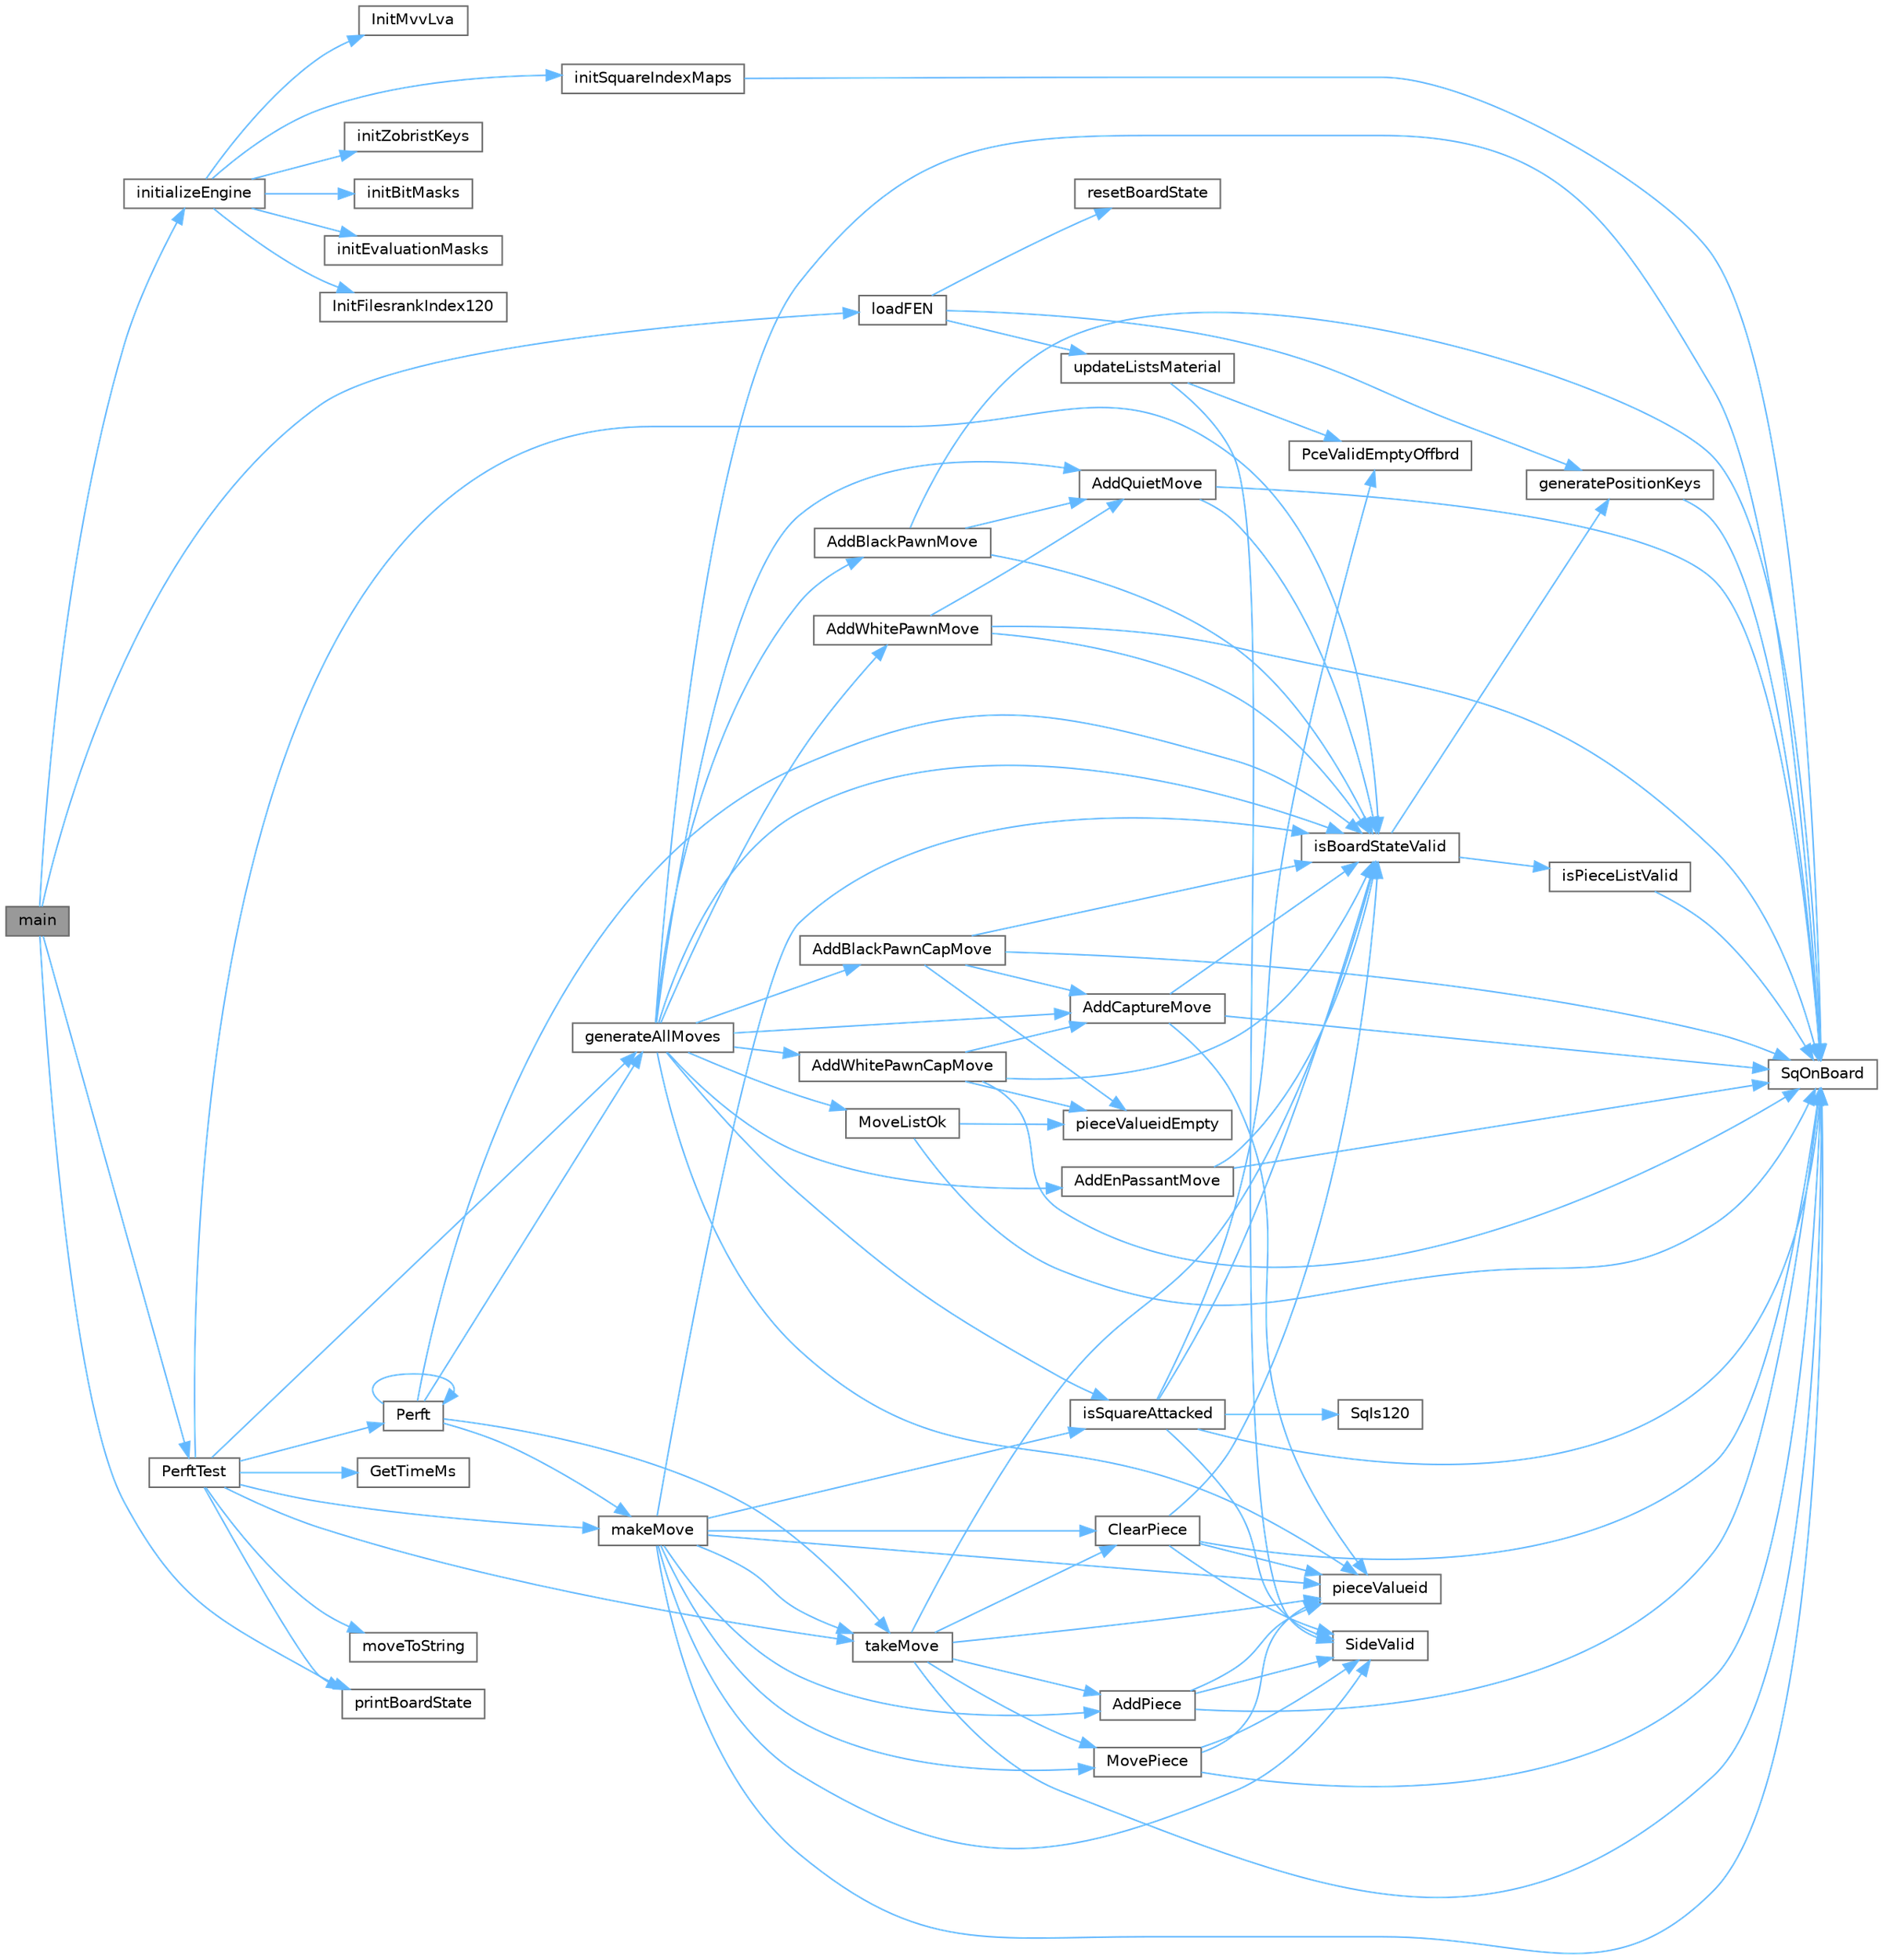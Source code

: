 digraph "main"
{
 // INTERACTIVE_SVG=YES
 // LATEX_PDF_SIZE
  bgcolor="transparent";
  edge [fontname=Helvetica,fontsize=10,labelfontname=Helvetica,labelfontsize=10];
  node [fontname=Helvetica,fontsize=10,shape=box,height=0.2,width=0.4];
  rankdir="LR";
  Node1 [id="Node000001",label="main",height=0.2,width=0.4,color="gray40", fillcolor="grey60", style="filled", fontcolor="black",tooltip=" "];
  Node1 -> Node2 [id="edge1_Node000001_Node000002",color="steelblue1",style="solid",tooltip=" "];
  Node2 [id="Node000002",label="initializeEngine",height=0.2,width=0.4,color="grey40", fillcolor="white", style="filled",URL="$setup_8cpp.html#ac2112658da6a54ad7727593e3bdc947c",tooltip="Run all initialization routines."];
  Node2 -> Node3 [id="edge2_Node000002_Node000003",color="steelblue1",style="solid",tooltip=" "];
  Node3 [id="Node000003",label="initBitMasks",height=0.2,width=0.4,color="grey40", fillcolor="white", style="filled",URL="$setup_8cpp.html#a665ce2d60fbda5441fee37312b620cba",tooltip="Initialize bit masks for individual bitboard operations."];
  Node2 -> Node4 [id="edge3_Node000002_Node000004",color="steelblue1",style="solid",tooltip=" "];
  Node4 [id="Node000004",label="initEvaluationMasks",height=0.2,width=0.4,color="grey40", fillcolor="white", style="filled",URL="$setup_8cpp.html#a221d449ca334d6a6fffbd08d74389833",tooltip="Initialize evaluation-related bitboard masks."];
  Node2 -> Node5 [id="edge4_Node000002_Node000005",color="steelblue1",style="solid",tooltip=" "];
  Node5 [id="Node000005",label="InitFilesrankIndex120",height=0.2,width=0.4,color="grey40", fillcolor="white", style="filled",URL="$setup_8cpp.html#a11dd4ee90c67078f6229a04dcc639917",tooltip="Initialize file and rank lookup arrays."];
  Node2 -> Node6 [id="edge5_Node000002_Node000006",color="steelblue1",style="solid",tooltip=" "];
  Node6 [id="Node000006",label="InitMvvLva",height=0.2,width=0.4,color="grey40", fillcolor="white", style="filled",URL="$move__generator_8cpp.html#a281a51a51202cd7b3148ca0017062276",tooltip="Initialize the MVV-LVA capture scoring table."];
  Node2 -> Node7 [id="edge6_Node000002_Node000007",color="steelblue1",style="solid",tooltip=" "];
  Node7 [id="Node000007",label="initSquareIndexMaps",height=0.2,width=0.4,color="grey40", fillcolor="white", style="filled",URL="$setup_8cpp.html#ae88cd37dac0307b1e942b893e381b188",tooltip="Initialize lookup tables for 120->64 square indexing."];
  Node7 -> Node8 [id="edge7_Node000007_Node000008",color="steelblue1",style="solid",tooltip=" "];
  Node8 [id="Node000008",label="SqOnBoard",height=0.2,width=0.4,color="grey40", fillcolor="white", style="filled",URL="$validate_8cpp.html#ad5a569564ef016ed02a4fef23d89d9c4",tooltip="Checks if a given square index refers to a valid on-board square."];
  Node2 -> Node9 [id="edge8_Node000002_Node000009",color="steelblue1",style="solid",tooltip=" "];
  Node9 [id="Node000009",label="initZobristKeys",height=0.2,width=0.4,color="grey40", fillcolor="white", style="filled",URL="$setup_8cpp.html#aa63d26a85abebb4be1db5744d0d72c20",tooltip="Initialize Zobrist hash keys."];
  Node1 -> Node10 [id="edge9_Node000001_Node000010",color="steelblue1",style="solid",tooltip=" "];
  Node10 [id="Node000010",label="loadFEN",height=0.2,width=0.4,color="grey40", fillcolor="white", style="filled",URL="$board_8cpp.html#aad9cde553dadb6876eb29b43c8f66b08",tooltip="Parse a FEN string into the given board state."];
  Node10 -> Node11 [id="edge10_Node000010_Node000011",color="steelblue1",style="solid",tooltip=" "];
  Node11 [id="Node000011",label="generatePositionKeys",height=0.2,width=0.4,color="grey40", fillcolor="white", style="filled",URL="$hash__keys_8cpp.html#a8c1832e1dfd853cce944ddd2df57dd53",tooltip="Generates a Zobrist hash key for the given board position."];
  Node11 -> Node8 [id="edge11_Node000011_Node000008",color="steelblue1",style="solid",tooltip=" "];
  Node10 -> Node12 [id="edge12_Node000010_Node000012",color="steelblue1",style="solid",tooltip=" "];
  Node12 [id="Node000012",label="resetBoardState",height=0.2,width=0.4,color="grey40", fillcolor="white", style="filled",URL="$board_8cpp.html#a450b9988728615700e2d0677aa92d871",tooltip="Reset board to empty state."];
  Node10 -> Node13 [id="edge13_Node000010_Node000013",color="steelblue1",style="solid",tooltip=" "];
  Node13 [id="Node000013",label="updateListsMaterial",height=0.2,width=0.4,color="grey40", fillcolor="white", style="filled",URL="$board_8cpp.html#ac392f2ff8c0f063425f09403c43d4cc5",tooltip="Update piece lists, material counts, and pawn bitboards from scratch."];
  Node13 -> Node14 [id="edge14_Node000013_Node000014",color="steelblue1",style="solid",tooltip=" "];
  Node14 [id="Node000014",label="PceValidEmptyOffbrd",height=0.2,width=0.4,color="grey40", fillcolor="white", style="filled",URL="$validate_8cpp.html#aac5a1baab60b7b72d85de73be258f91b",tooltip="Checks if the given piece code is empty, valid, or OFFBOARD."];
  Node13 -> Node15 [id="edge15_Node000013_Node000015",color="steelblue1",style="solid",tooltip=" "];
  Node15 [id="Node000015",label="SideValid",height=0.2,width=0.4,color="grey40", fillcolor="white", style="filled",URL="$validate_8cpp.html#ad7a2e012bffa6db3df97e7742c9d731d",tooltip="Checks if the given side identifier is valid."];
  Node1 -> Node16 [id="edge16_Node000001_Node000016",color="steelblue1",style="solid",tooltip=" "];
  Node16 [id="Node000016",label="PerftTest",height=0.2,width=0.4,color="grey40", fillcolor="white", style="filled",URL="$perft_8cpp.html#a1b6b13d186dab20a18cec1a6b041220b",tooltip="Executes a perft test and prints move breakdown and timing."];
  Node16 -> Node17 [id="edge17_Node000016_Node000017",color="steelblue1",style="solid",tooltip=" "];
  Node17 [id="Node000017",label="generateAllMoves",height=0.2,width=0.4,color="grey40", fillcolor="white", style="filled",URL="$move__generator_8cpp.html#a4d7178784dec62b5c55f61f52c432fdf",tooltip="Generate all pseudo-legal moves for the side to move."];
  Node17 -> Node18 [id="edge18_Node000017_Node000018",color="steelblue1",style="solid",tooltip=" "];
  Node18 [id="Node000018",label="AddBlackPawnCapMove",height=0.2,width=0.4,color="grey40", fillcolor="white", style="filled",URL="$move__generator_8cpp.html#a21d952c048f6586610eafeefcd4a0341",tooltip=" "];
  Node18 -> Node19 [id="edge19_Node000018_Node000019",color="steelblue1",style="solid",tooltip=" "];
  Node19 [id="Node000019",label="AddCaptureMove",height=0.2,width=0.4,color="grey40", fillcolor="white", style="filled",URL="$move__generator_8cpp.html#ad22de88ed58f37e575d4d3bbb7925329",tooltip=" "];
  Node19 -> Node20 [id="edge20_Node000019_Node000020",color="steelblue1",style="solid",tooltip=" "];
  Node20 [id="Node000020",label="isBoardStateValid",height=0.2,width=0.4,color="grey40", fillcolor="white", style="filled",URL="$board_8cpp.html#a27f071824f45c724e8ddd02c72b39871",tooltip="Performs a full internal consistency check of the board state."];
  Node20 -> Node11 [id="edge21_Node000020_Node000011",color="steelblue1",style="solid",tooltip=" "];
  Node20 -> Node21 [id="edge22_Node000020_Node000021",color="steelblue1",style="solid",tooltip=" "];
  Node21 [id="Node000021",label="isPieceListValid",height=0.2,width=0.4,color="grey40", fillcolor="white", style="filled",URL="$board_8cpp.html#addbaf4fbab51f8032e0e7aabbffeab96",tooltip="Validate that piece list array is consistent with board state."];
  Node21 -> Node8 [id="edge23_Node000021_Node000008",color="steelblue1",style="solid",tooltip=" "];
  Node19 -> Node22 [id="edge24_Node000019_Node000022",color="steelblue1",style="solid",tooltip=" "];
  Node22 [id="Node000022",label="pieceValueid",height=0.2,width=0.4,color="grey40", fillcolor="white", style="filled",URL="$validate_8cpp.html#aca205110cd18879d0e0a965dee34b776",tooltip="Checks if the given piece code is a valid piece (non-empty)."];
  Node19 -> Node8 [id="edge25_Node000019_Node000008",color="steelblue1",style="solid",tooltip=" "];
  Node18 -> Node20 [id="edge26_Node000018_Node000020",color="steelblue1",style="solid",tooltip=" "];
  Node18 -> Node23 [id="edge27_Node000018_Node000023",color="steelblue1",style="solid",tooltip=" "];
  Node23 [id="Node000023",label="pieceValueidEmpty",height=0.2,width=0.4,color="grey40", fillcolor="white", style="filled",URL="$validate_8cpp.html#ac8317193b0ce2ab0c3d8d0f212cdd2b6",tooltip="Checks if the given piece code is either empty or a valid piece."];
  Node18 -> Node8 [id="edge28_Node000018_Node000008",color="steelblue1",style="solid",tooltip=" "];
  Node17 -> Node24 [id="edge29_Node000017_Node000024",color="steelblue1",style="solid",tooltip=" "];
  Node24 [id="Node000024",label="AddBlackPawnMove",height=0.2,width=0.4,color="grey40", fillcolor="white", style="filled",URL="$move__generator_8cpp.html#a529fbdfe853d3ad841c4c0b88c8e55f8",tooltip=" "];
  Node24 -> Node25 [id="edge30_Node000024_Node000025",color="steelblue1",style="solid",tooltip=" "];
  Node25 [id="Node000025",label="AddQuietMove",height=0.2,width=0.4,color="grey40", fillcolor="white", style="filled",URL="$move__generator_8cpp.html#a3a38227acc56d0a4f2531c45bbf17a43",tooltip=" "];
  Node25 -> Node20 [id="edge31_Node000025_Node000020",color="steelblue1",style="solid",tooltip=" "];
  Node25 -> Node8 [id="edge32_Node000025_Node000008",color="steelblue1",style="solid",tooltip=" "];
  Node24 -> Node20 [id="edge33_Node000024_Node000020",color="steelblue1",style="solid",tooltip=" "];
  Node24 -> Node8 [id="edge34_Node000024_Node000008",color="steelblue1",style="solid",tooltip=" "];
  Node17 -> Node19 [id="edge35_Node000017_Node000019",color="steelblue1",style="solid",tooltip=" "];
  Node17 -> Node26 [id="edge36_Node000017_Node000026",color="steelblue1",style="solid",tooltip=" "];
  Node26 [id="Node000026",label="AddEnPassantMove",height=0.2,width=0.4,color="grey40", fillcolor="white", style="filled",URL="$move__generator_8cpp.html#a1f1451a443ea747e0af2376725f4c62f",tooltip=" "];
  Node26 -> Node20 [id="edge37_Node000026_Node000020",color="steelblue1",style="solid",tooltip=" "];
  Node26 -> Node8 [id="edge38_Node000026_Node000008",color="steelblue1",style="solid",tooltip=" "];
  Node17 -> Node25 [id="edge39_Node000017_Node000025",color="steelblue1",style="solid",tooltip=" "];
  Node17 -> Node27 [id="edge40_Node000017_Node000027",color="steelblue1",style="solid",tooltip=" "];
  Node27 [id="Node000027",label="AddWhitePawnCapMove",height=0.2,width=0.4,color="grey40", fillcolor="white", style="filled",URL="$move__generator_8cpp.html#aa5050db53ab58a3d01f8db5b0c6681c9",tooltip=" "];
  Node27 -> Node19 [id="edge41_Node000027_Node000019",color="steelblue1",style="solid",tooltip=" "];
  Node27 -> Node20 [id="edge42_Node000027_Node000020",color="steelblue1",style="solid",tooltip=" "];
  Node27 -> Node23 [id="edge43_Node000027_Node000023",color="steelblue1",style="solid",tooltip=" "];
  Node27 -> Node8 [id="edge44_Node000027_Node000008",color="steelblue1",style="solid",tooltip=" "];
  Node17 -> Node28 [id="edge45_Node000017_Node000028",color="steelblue1",style="solid",tooltip=" "];
  Node28 [id="Node000028",label="AddWhitePawnMove",height=0.2,width=0.4,color="grey40", fillcolor="white", style="filled",URL="$move__generator_8cpp.html#a6470c50ad0bc1167743755ec2a6be107",tooltip=" "];
  Node28 -> Node25 [id="edge46_Node000028_Node000025",color="steelblue1",style="solid",tooltip=" "];
  Node28 -> Node20 [id="edge47_Node000028_Node000020",color="steelblue1",style="solid",tooltip=" "];
  Node28 -> Node8 [id="edge48_Node000028_Node000008",color="steelblue1",style="solid",tooltip=" "];
  Node17 -> Node20 [id="edge49_Node000017_Node000020",color="steelblue1",style="solid",tooltip=" "];
  Node17 -> Node29 [id="edge50_Node000017_Node000029",color="steelblue1",style="solid",tooltip=" "];
  Node29 [id="Node000029",label="isSquareAttacked",height=0.2,width=0.4,color="grey40", fillcolor="white", style="filled",URL="$attack_8cpp.html#a36ea46ff61e0738a61f70dcf90b5178b",tooltip="Determines if a given square is attacked by a given side."];
  Node29 -> Node20 [id="edge51_Node000029_Node000020",color="steelblue1",style="solid",tooltip=" "];
  Node29 -> Node14 [id="edge52_Node000029_Node000014",color="steelblue1",style="solid",tooltip=" "];
  Node29 -> Node15 [id="edge53_Node000029_Node000015",color="steelblue1",style="solid",tooltip=" "];
  Node29 -> Node30 [id="edge54_Node000029_Node000030",color="steelblue1",style="solid",tooltip=" "];
  Node30 [id="Node000030",label="SqIs120",height=0.2,width=0.4,color="grey40", fillcolor="white", style="filled",URL="$validate_8cpp.html#a48b5f0e20cf731ceeeb659fbc27b972c",tooltip="Checks if a given square index is within the 120-based range."];
  Node29 -> Node8 [id="edge55_Node000029_Node000008",color="steelblue1",style="solid",tooltip=" "];
  Node17 -> Node31 [id="edge56_Node000017_Node000031",color="steelblue1",style="solid",tooltip=" "];
  Node31 [id="Node000031",label="MoveListOk",height=0.2,width=0.4,color="grey40", fillcolor="white", style="filled",URL="$validate_8cpp.html#a63d4de5e5c2a915fbce5d856620285d6",tooltip="Validates that a move list is within bounds and references valid moves."];
  Node31 -> Node23 [id="edge57_Node000031_Node000023",color="steelblue1",style="solid",tooltip=" "];
  Node31 -> Node8 [id="edge58_Node000031_Node000008",color="steelblue1",style="solid",tooltip=" "];
  Node17 -> Node22 [id="edge59_Node000017_Node000022",color="steelblue1",style="solid",tooltip=" "];
  Node17 -> Node8 [id="edge60_Node000017_Node000008",color="steelblue1",style="solid",tooltip=" "];
  Node16 -> Node32 [id="edge61_Node000016_Node000032",color="steelblue1",style="solid",tooltip=" "];
  Node32 [id="Node000032",label="GetTimeMs",height=0.2,width=0.4,color="grey40", fillcolor="white", style="filled",URL="$misc_8cpp.html#a87fed9d5570ea84a3df0c8e208a73098",tooltip=" "];
  Node16 -> Node20 [id="edge62_Node000016_Node000020",color="steelblue1",style="solid",tooltip=" "];
  Node16 -> Node33 [id="edge63_Node000016_Node000033",color="steelblue1",style="solid",tooltip=" "];
  Node33 [id="Node000033",label="makeMove",height=0.2,width=0.4,color="grey40", fillcolor="white", style="filled",URL="$make__move_8cpp.html#a1b56f6dd56425f5fcc2c84f44025d4f5",tooltip="Make a move; returns non-zero if legal (king not left in check)."];
  Node33 -> Node34 [id="edge64_Node000033_Node000034",color="steelblue1",style="solid",tooltip=" "];
  Node34 [id="Node000034",label="AddPiece",height=0.2,width=0.4,color="grey40", fillcolor="white", style="filled",URL="$make__move_8cpp.html#a6ac5b01b46acf941303b6ff4505889b4",tooltip=" "];
  Node34 -> Node22 [id="edge65_Node000034_Node000022",color="steelblue1",style="solid",tooltip=" "];
  Node34 -> Node15 [id="edge66_Node000034_Node000015",color="steelblue1",style="solid",tooltip=" "];
  Node34 -> Node8 [id="edge67_Node000034_Node000008",color="steelblue1",style="solid",tooltip=" "];
  Node33 -> Node35 [id="edge68_Node000033_Node000035",color="steelblue1",style="solid",tooltip=" "];
  Node35 [id="Node000035",label="ClearPiece",height=0.2,width=0.4,color="grey40", fillcolor="white", style="filled",URL="$make__move_8cpp.html#a7638b740f3b9301ec3ef126abaeef83e",tooltip=" "];
  Node35 -> Node20 [id="edge69_Node000035_Node000020",color="steelblue1",style="solid",tooltip=" "];
  Node35 -> Node22 [id="edge70_Node000035_Node000022",color="steelblue1",style="solid",tooltip=" "];
  Node35 -> Node15 [id="edge71_Node000035_Node000015",color="steelblue1",style="solid",tooltip=" "];
  Node35 -> Node8 [id="edge72_Node000035_Node000008",color="steelblue1",style="solid",tooltip=" "];
  Node33 -> Node20 [id="edge73_Node000033_Node000020",color="steelblue1",style="solid",tooltip=" "];
  Node33 -> Node29 [id="edge74_Node000033_Node000029",color="steelblue1",style="solid",tooltip=" "];
  Node33 -> Node36 [id="edge75_Node000033_Node000036",color="steelblue1",style="solid",tooltip=" "];
  Node36 [id="Node000036",label="MovePiece",height=0.2,width=0.4,color="grey40", fillcolor="white", style="filled",URL="$make__move_8cpp.html#ad096f1812d822251b98ffbc3894bc1d5",tooltip=" "];
  Node36 -> Node22 [id="edge76_Node000036_Node000022",color="steelblue1",style="solid",tooltip=" "];
  Node36 -> Node15 [id="edge77_Node000036_Node000015",color="steelblue1",style="solid",tooltip=" "];
  Node36 -> Node8 [id="edge78_Node000036_Node000008",color="steelblue1",style="solid",tooltip=" "];
  Node33 -> Node22 [id="edge79_Node000033_Node000022",color="steelblue1",style="solid",tooltip=" "];
  Node33 -> Node15 [id="edge80_Node000033_Node000015",color="steelblue1",style="solid",tooltip=" "];
  Node33 -> Node8 [id="edge81_Node000033_Node000008",color="steelblue1",style="solid",tooltip=" "];
  Node33 -> Node37 [id="edge82_Node000033_Node000037",color="steelblue1",style="solid",tooltip=" "];
  Node37 [id="Node000037",label="takeMove",height=0.2,width=0.4,color="grey40", fillcolor="white", style="filled",URL="$make__move_8cpp.html#aa9576282fc64517514da4a21518ae4d7",tooltip="Undo the last made move."];
  Node37 -> Node34 [id="edge83_Node000037_Node000034",color="steelblue1",style="solid",tooltip=" "];
  Node37 -> Node35 [id="edge84_Node000037_Node000035",color="steelblue1",style="solid",tooltip=" "];
  Node37 -> Node20 [id="edge85_Node000037_Node000020",color="steelblue1",style="solid",tooltip=" "];
  Node37 -> Node36 [id="edge86_Node000037_Node000036",color="steelblue1",style="solid",tooltip=" "];
  Node37 -> Node22 [id="edge87_Node000037_Node000022",color="steelblue1",style="solid",tooltip=" "];
  Node37 -> Node8 [id="edge88_Node000037_Node000008",color="steelblue1",style="solid",tooltip=" "];
  Node16 -> Node38 [id="edge89_Node000016_Node000038",color="steelblue1",style="solid",tooltip=" "];
  Node38 [id="Node000038",label="moveToString",height=0.2,width=0.4,color="grey40", fillcolor="white", style="filled",URL="$notation_8cpp.html#a901abbe0b044ee23ee055bd3c39f7e92",tooltip="Convert an encoded move to coordinate notation."];
  Node16 -> Node39 [id="edge90_Node000016_Node000039",color="steelblue1",style="solid",tooltip=" "];
  Node39 [id="Node000039",label="Perft",height=0.2,width=0.4,color="grey40", fillcolor="white", style="filled",URL="$perft_8cpp.html#a84c7e465b44101a59f96b9c21ed0224b",tooltip="Runs a perft search from a given board state."];
  Node39 -> Node17 [id="edge91_Node000039_Node000017",color="steelblue1",style="solid",tooltip=" "];
  Node39 -> Node20 [id="edge92_Node000039_Node000020",color="steelblue1",style="solid",tooltip=" "];
  Node39 -> Node33 [id="edge93_Node000039_Node000033",color="steelblue1",style="solid",tooltip=" "];
  Node39 -> Node39 [id="edge94_Node000039_Node000039",color="steelblue1",style="solid",tooltip=" "];
  Node39 -> Node37 [id="edge95_Node000039_Node000037",color="steelblue1",style="solid",tooltip=" "];
  Node16 -> Node40 [id="edge96_Node000016_Node000040",color="steelblue1",style="solid",tooltip=" "];
  Node40 [id="Node000040",label="printBoardState",height=0.2,width=0.4,color="grey40", fillcolor="white", style="filled",URL="$board_8cpp.html#ae6514fecbc8e1ef2e0ef649296ad8163",tooltip="Print the board to stdout in a human-readable format."];
  Node16 -> Node37 [id="edge97_Node000016_Node000037",color="steelblue1",style="solid",tooltip=" "];
  Node1 -> Node40 [id="edge98_Node000001_Node000040",color="steelblue1",style="solid",tooltip=" "];
}
